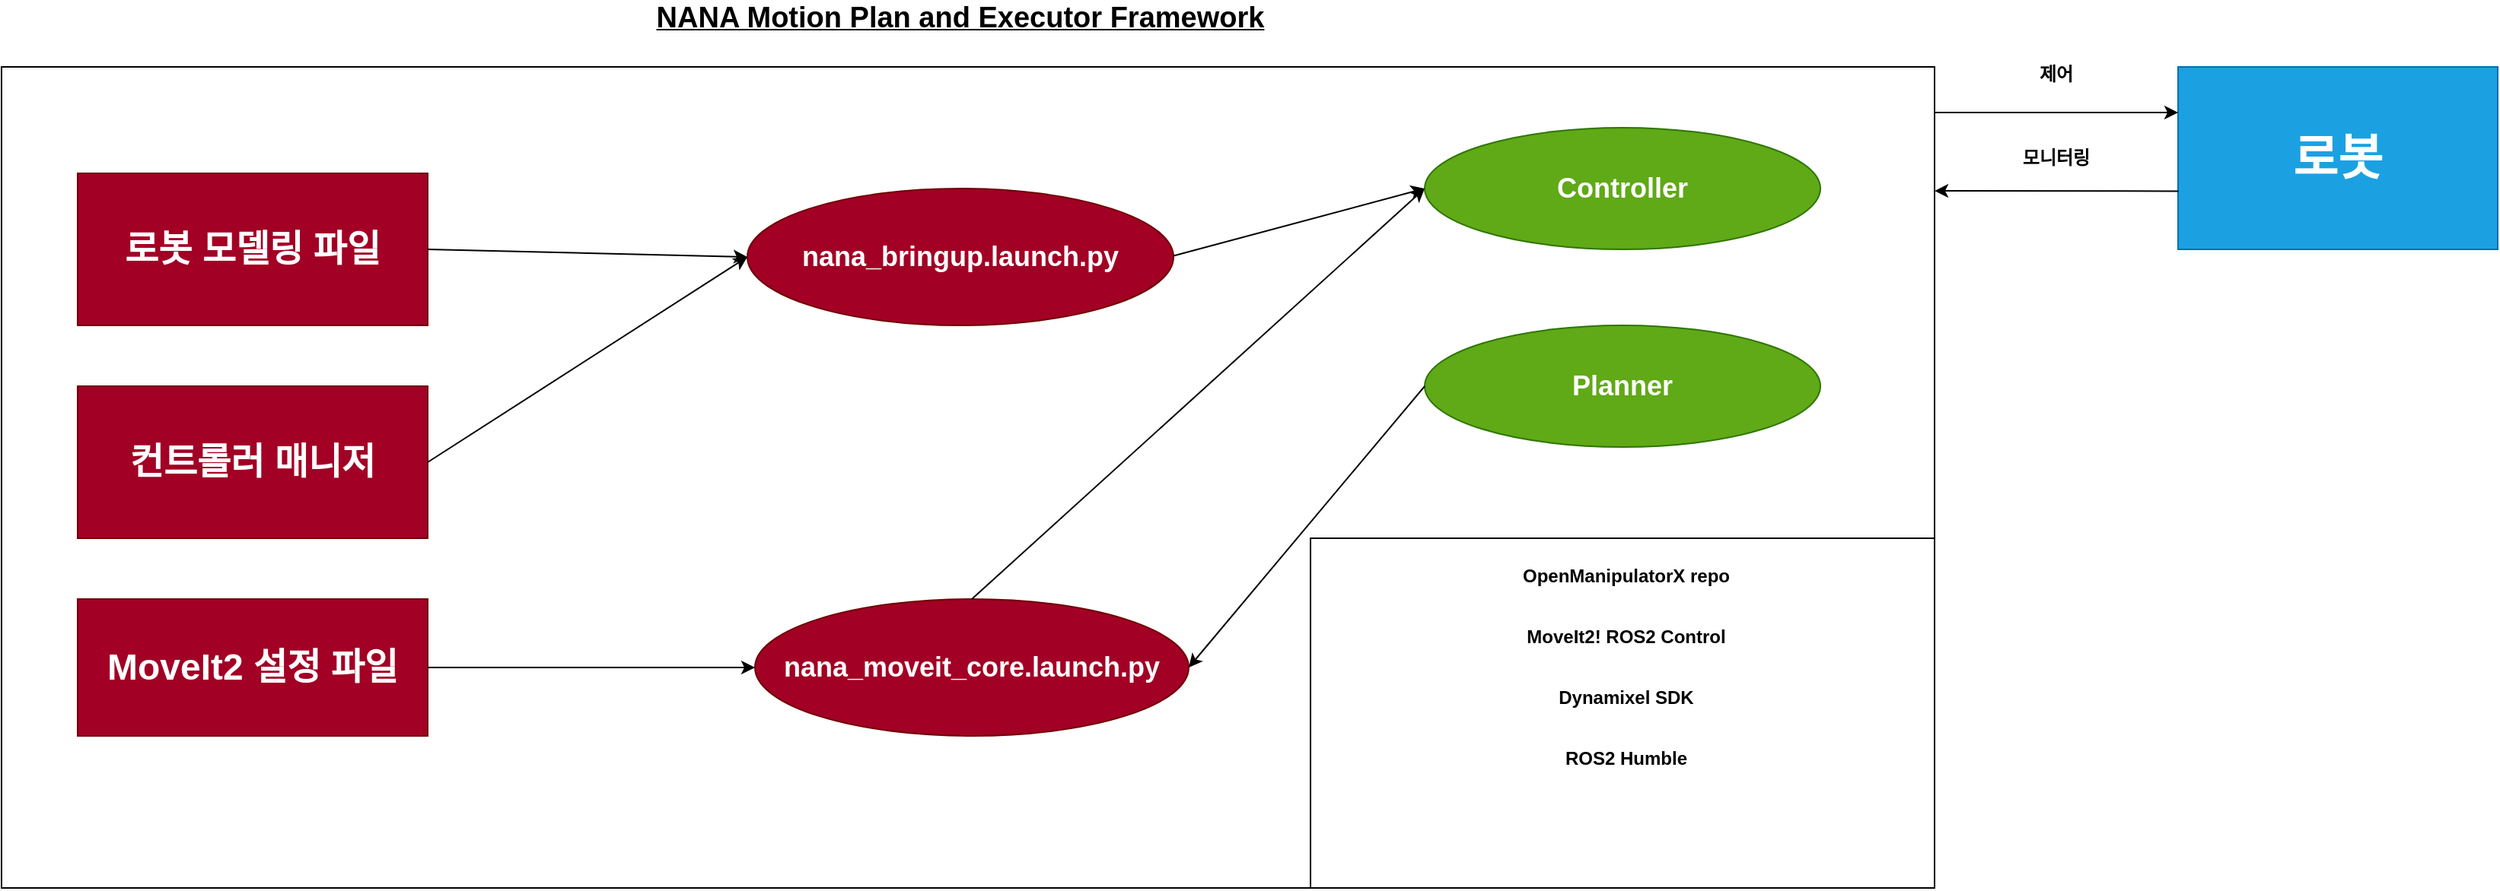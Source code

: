 <mxfile version="26.0.16">
  <diagram name="페이지-1" id="FnOj760xpiRkMvEDs_VJ">
    <mxGraphModel dx="3558" dy="1182" grid="1" gridSize="10" guides="1" tooltips="1" connect="1" arrows="1" fold="1" page="1" pageScale="1" pageWidth="827" pageHeight="1169" math="0" shadow="0">
      <root>
        <mxCell id="0" />
        <mxCell id="1" parent="0" />
        <mxCell id="X57t-leLHqUfVTdEqSsv-1" value="" style="whiteSpace=wrap;html=1;" vertex="1" parent="1">
          <mxGeometry x="-510" y="120" width="1270" height="540" as="geometry" />
        </mxCell>
        <mxCell id="X57t-leLHqUfVTdEqSsv-2" value="&lt;b&gt;&lt;font style=&quot;font-size: 19px;&quot;&gt;NANA Motion Plan and Executor Framework&lt;/font&gt;&lt;/b&gt;" style="text;strokeColor=none;align=center;fillColor=none;html=1;verticalAlign=middle;whiteSpace=wrap;rounded=0;fontStyle=4" vertex="1" parent="1">
          <mxGeometry x="-510" y="80" width="1260" height="15.25" as="geometry" />
        </mxCell>
        <mxCell id="X57t-leLHqUfVTdEqSsv-3" value="&lt;b&gt;&lt;font style=&quot;font-size: 24px;&quot;&gt;로봇 모델링 파일&lt;/font&gt;&lt;/b&gt;" style="whiteSpace=wrap;html=1;fillColor=#a20025;fontColor=#ffffff;strokeColor=#6F0000;" vertex="1" parent="1">
          <mxGeometry x="-460" y="190" width="230" height="100" as="geometry" />
        </mxCell>
        <mxCell id="X57t-leLHqUfVTdEqSsv-4" value="&lt;span style=&quot;font-size: 24px;&quot;&gt;&lt;b&gt;컨트롤러 매니저&lt;/b&gt;&lt;/span&gt;" style="whiteSpace=wrap;html=1;fillColor=#a20025;fontColor=#ffffff;strokeColor=#6F0000;" vertex="1" parent="1">
          <mxGeometry x="-460" y="330" width="230" height="100" as="geometry" />
        </mxCell>
        <mxCell id="X57t-leLHqUfVTdEqSsv-6" value="&lt;font style=&quot;font-size: 24px;&quot;&gt;&lt;b&gt;MoveIt2 설정 파일&lt;/b&gt;&lt;/font&gt;" style="whiteSpace=wrap;html=1;fillColor=#a20025;fontColor=#ffffff;strokeColor=#6F0000;" vertex="1" parent="1">
          <mxGeometry x="-460" y="470" width="230" height="90" as="geometry" />
        </mxCell>
        <mxCell id="X57t-leLHqUfVTdEqSsv-7" value="&lt;b&gt;&lt;font style=&quot;font-size: 18px;&quot;&gt;nana_bringup.launch.py&lt;/font&gt;&lt;/b&gt;" style="ellipse;whiteSpace=wrap;html=1;fillColor=#a20025;fontColor=#ffffff;strokeColor=#6F0000;" vertex="1" parent="1">
          <mxGeometry x="-20" y="200" width="280" height="90" as="geometry" />
        </mxCell>
        <mxCell id="X57t-leLHqUfVTdEqSsv-8" value="" style="edgeStyle=none;orthogonalLoop=1;jettySize=auto;html=1;rounded=0;exitX=1;exitY=0.5;exitDx=0;exitDy=0;entryX=0;entryY=0.5;entryDx=0;entryDy=0;" edge="1" parent="1" source="X57t-leLHqUfVTdEqSsv-3" target="X57t-leLHqUfVTdEqSsv-7">
          <mxGeometry width="80" relative="1" as="geometry">
            <mxPoint x="-30" y="370" as="sourcePoint" />
            <mxPoint x="50" y="370" as="targetPoint" />
            <Array as="points" />
          </mxGeometry>
        </mxCell>
        <mxCell id="X57t-leLHqUfVTdEqSsv-9" value="&lt;b&gt;&lt;font style=&quot;font-size: 18px;&quot;&gt;nana_moveit_core.launch.py&lt;/font&gt;&lt;/b&gt;" style="ellipse;whiteSpace=wrap;html=1;fillColor=#a20025;fontColor=#ffffff;strokeColor=#6F0000;" vertex="1" parent="1">
          <mxGeometry x="-15" y="470" width="285" height="90" as="geometry" />
        </mxCell>
        <mxCell id="X57t-leLHqUfVTdEqSsv-10" value="" style="edgeStyle=none;orthogonalLoop=1;jettySize=auto;html=1;rounded=0;entryX=0;entryY=0.5;entryDx=0;entryDy=0;" edge="1" parent="1" target="X57t-leLHqUfVTdEqSsv-9">
          <mxGeometry width="80" relative="1" as="geometry">
            <mxPoint x="-230" y="515" as="sourcePoint" />
            <mxPoint x="-30" y="520" as="targetPoint" />
            <Array as="points" />
          </mxGeometry>
        </mxCell>
        <mxCell id="X57t-leLHqUfVTdEqSsv-12" value="" style="edgeStyle=none;orthogonalLoop=1;jettySize=auto;html=1;rounded=0;entryX=0;entryY=0.5;entryDx=0;entryDy=0;exitX=1;exitY=0.5;exitDx=0;exitDy=0;" edge="1" parent="1" source="X57t-leLHqUfVTdEqSsv-4" target="X57t-leLHqUfVTdEqSsv-7">
          <mxGeometry width="80" relative="1" as="geometry">
            <mxPoint x="-220" y="379.41" as="sourcePoint" />
            <mxPoint x="-140" y="379.41" as="targetPoint" />
            <Array as="points" />
          </mxGeometry>
        </mxCell>
        <mxCell id="X57t-leLHqUfVTdEqSsv-13" value="&lt;span style=&quot;font-size: 18px;&quot;&gt;&lt;b&gt;Controller&lt;/b&gt;&lt;/span&gt;" style="ellipse;whiteSpace=wrap;html=1;fillColor=#60a917;fontColor=#ffffff;strokeColor=#2D7600;" vertex="1" parent="1">
          <mxGeometry x="425" y="160" width="260" height="80" as="geometry" />
        </mxCell>
        <mxCell id="X57t-leLHqUfVTdEqSsv-14" value="&lt;font style=&quot;font-size: 18px;&quot;&gt;Planner&lt;/font&gt;" style="ellipse;whiteSpace=wrap;html=1;fontStyle=1;fillColor=#60a917;fontColor=#ffffff;strokeColor=#2D7600;" vertex="1" parent="1">
          <mxGeometry x="425" y="290" width="260" height="80" as="geometry" />
        </mxCell>
        <mxCell id="X57t-leLHqUfVTdEqSsv-16" value="" style="whiteSpace=wrap;html=1;" vertex="1" parent="1">
          <mxGeometry x="350" y="430" width="410" height="230" as="geometry" />
        </mxCell>
        <mxCell id="X57t-leLHqUfVTdEqSsv-17" value="&lt;font style=&quot;font-size: 32px;&quot;&gt;&lt;b&gt;로봇&lt;/b&gt;&lt;/font&gt;" style="whiteSpace=wrap;html=1;fillColor=#1ba1e2;fontColor=#ffffff;strokeColor=#006EAF;" vertex="1" parent="1">
          <mxGeometry x="920" y="120" width="210" height="120" as="geometry" />
        </mxCell>
        <mxCell id="X57t-leLHqUfVTdEqSsv-18" value="" style="edgeStyle=none;orthogonalLoop=1;jettySize=auto;html=1;rounded=0;entryX=0;entryY=0.25;entryDx=0;entryDy=0;" edge="1" parent="1" target="X57t-leLHqUfVTdEqSsv-17">
          <mxGeometry width="80" relative="1" as="geometry">
            <mxPoint x="760" y="150" as="sourcePoint" />
            <mxPoint x="840" y="150" as="targetPoint" />
            <Array as="points" />
          </mxGeometry>
        </mxCell>
        <mxCell id="X57t-leLHqUfVTdEqSsv-19" value="" style="edgeStyle=none;orthogonalLoop=1;jettySize=auto;html=1;rounded=0;entryX=1;entryY=0.151;entryDx=0;entryDy=0;entryPerimeter=0;exitX=0.001;exitY=0.681;exitDx=0;exitDy=0;exitPerimeter=0;" edge="1" parent="1" source="X57t-leLHqUfVTdEqSsv-17" target="X57t-leLHqUfVTdEqSsv-1">
          <mxGeometry width="80" relative="1" as="geometry">
            <mxPoint x="820" y="288.33" as="sourcePoint" />
            <mxPoint x="980" y="288.33" as="targetPoint" />
            <Array as="points" />
          </mxGeometry>
        </mxCell>
        <mxCell id="X57t-leLHqUfVTdEqSsv-20" value="&lt;b&gt;제어&lt;/b&gt;" style="text;strokeColor=none;align=center;fillColor=none;html=1;verticalAlign=middle;whiteSpace=wrap;rounded=0;" vertex="1" parent="1">
          <mxGeometry x="810" y="110" width="60" height="30" as="geometry" />
        </mxCell>
        <mxCell id="X57t-leLHqUfVTdEqSsv-21" value="&lt;b&gt;모니터링&lt;/b&gt;" style="text;strokeColor=none;align=center;fillColor=none;html=1;verticalAlign=middle;whiteSpace=wrap;rounded=0;" vertex="1" parent="1">
          <mxGeometry x="810" y="165" width="60" height="30" as="geometry" />
        </mxCell>
        <mxCell id="X57t-leLHqUfVTdEqSsv-23" value="" style="edgeStyle=none;orthogonalLoop=1;jettySize=auto;html=1;rounded=0;entryX=0;entryY=0.5;entryDx=0;entryDy=0;" edge="1" parent="1" target="X57t-leLHqUfVTdEqSsv-13">
          <mxGeometry width="80" relative="1" as="geometry">
            <mxPoint x="260" y="244.23" as="sourcePoint" />
            <mxPoint x="340" y="244.23" as="targetPoint" />
            <Array as="points" />
          </mxGeometry>
        </mxCell>
        <mxCell id="X57t-leLHqUfVTdEqSsv-24" value="" style="edgeStyle=none;orthogonalLoop=1;jettySize=auto;html=1;rounded=0;entryX=1;entryY=0.5;entryDx=0;entryDy=0;exitX=0;exitY=0.5;exitDx=0;exitDy=0;" edge="1" parent="1" source="X57t-leLHqUfVTdEqSsv-14" target="X57t-leLHqUfVTdEqSsv-9">
          <mxGeometry width="80" relative="1" as="geometry">
            <mxPoint x="330" y="368.46" as="sourcePoint" />
            <mxPoint x="410" y="368.46" as="targetPoint" />
            <Array as="points" />
          </mxGeometry>
        </mxCell>
        <mxCell id="X57t-leLHqUfVTdEqSsv-25" value="" style="edgeStyle=none;orthogonalLoop=1;jettySize=auto;html=1;rounded=0;entryX=0;entryY=0.5;entryDx=0;entryDy=0;exitX=0.5;exitY=0;exitDx=0;exitDy=0;" edge="1" parent="1" source="X57t-leLHqUfVTdEqSsv-9" target="X57t-leLHqUfVTdEqSsv-13">
          <mxGeometry width="80" relative="1" as="geometry">
            <mxPoint x="190" y="350" as="sourcePoint" />
            <mxPoint x="270" y="350" as="targetPoint" />
            <Array as="points" />
          </mxGeometry>
        </mxCell>
        <mxCell id="X57t-leLHqUfVTdEqSsv-28" value="&lt;b&gt;OpenManipulatorX repo&lt;/b&gt;" style="text;strokeColor=none;align=center;fillColor=none;html=1;verticalAlign=middle;whiteSpace=wrap;rounded=0;" vertex="1" parent="1">
          <mxGeometry x="365" y="440" width="385" height="30" as="geometry" />
        </mxCell>
        <mxCell id="X57t-leLHqUfVTdEqSsv-29" value="&lt;b&gt;MoveIt2! ROS2 Control&lt;/b&gt;" style="text;strokeColor=none;align=center;fillColor=none;html=1;verticalAlign=middle;whiteSpace=wrap;rounded=0;" vertex="1" parent="1">
          <mxGeometry x="365" y="480" width="385" height="30" as="geometry" />
        </mxCell>
        <mxCell id="X57t-leLHqUfVTdEqSsv-30" value="&lt;b&gt;Dynamixel SDK&lt;/b&gt;" style="text;strokeColor=none;align=center;fillColor=none;html=1;verticalAlign=middle;whiteSpace=wrap;rounded=0;" vertex="1" parent="1">
          <mxGeometry x="365" y="520" width="385" height="30" as="geometry" />
        </mxCell>
        <mxCell id="X57t-leLHqUfVTdEqSsv-31" value="&lt;b&gt;ROS2 Humble&lt;/b&gt;" style="text;strokeColor=none;align=center;fillColor=none;html=1;verticalAlign=middle;whiteSpace=wrap;rounded=0;" vertex="1" parent="1">
          <mxGeometry x="365" y="560" width="385" height="30" as="geometry" />
        </mxCell>
      </root>
    </mxGraphModel>
  </diagram>
</mxfile>
